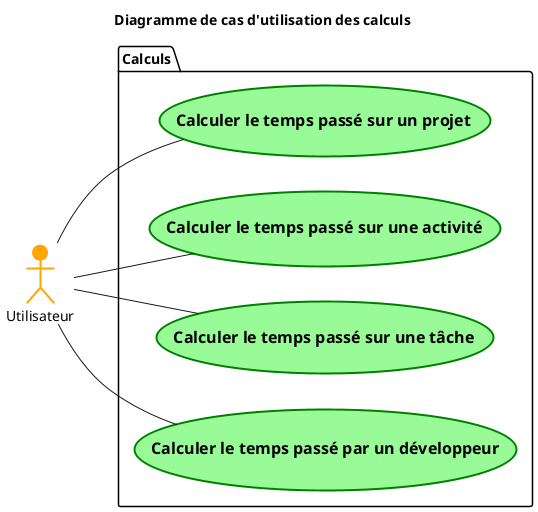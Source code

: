 @startuml  
title Diagramme de cas d'utilisation des calculs

left to right direction

actor Utilisateur #Orange;line:Orange;line.bold

package "Calculs" {
    usecase "== Calculer le temps passé sur un projet" as UC14 #PaleGreen;line:Green;line.bold
    usecase "== Calculer le temps passé sur une activité" as UC15 #PaleGreen;line:Green;line.bold
    usecase "== Calculer le temps passé sur une tâche" as UC16 #PaleGreen;line:Green;line.bold
    usecase "== Calculer le temps passé par un développeur" as UC17 #PaleGreen;line:Green;line.bold
}


Utilisateur -- UC14
Utilisateur -- UC15
Utilisateur -- UC16
Utilisateur -- UC17

@enduml